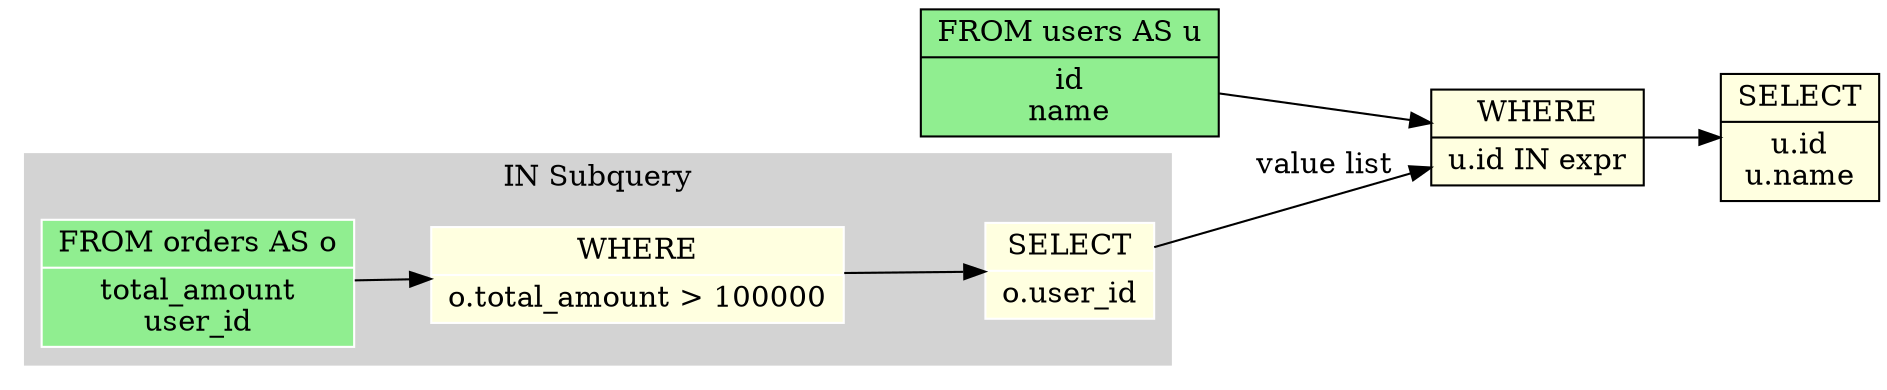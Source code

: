 digraph schema_flow {
  rankdir=LR;
  node [shape=record];

  // Source tables
  node_0 [label="FROM users AS u|id\nname", style=filled, fillcolor=lightgreen];

  // Operations
  node_1 [label="WHERE|u.id IN expr", style=filled, fillcolor=lightyellow];
  node_3 [label="SELECT|u.id\nu.name", style=filled, fillcolor=lightyellow];

  // Data flow edges

  // JOIN operations with table info
  node_0 -> node_1;
  node_1 -> node_3;

  subgraph cluster_node_2 {
    label="IN Subquery";
    style=filled;
    color=lightgrey;
    node [style=filled,color=white];
    // Source tables
    subq_0_node_0 [label="FROM orders AS o|total_amount\nuser_id", style=filled, fillcolor=lightgreen];
    // Operations
    subq_0_node_1 [label="WHERE|o.total_amount \> 100000", style=filled, fillcolor=lightyellow];
    subq_0_node_2 [label="SELECT|o.user_id", style=filled, fillcolor=lightyellow];
    // Data flow edges
    // JOIN operations with table info
    subq_0_node_0 -> subq_0_node_1;
    subq_0_node_1 -> subq_0_node_2;
  }
  subq_0_node_2 -> node_1 [label="value list"];
}